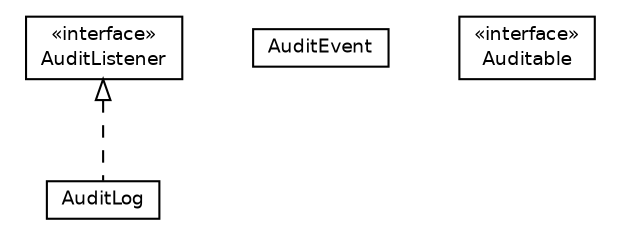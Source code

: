 #!/usr/local/bin/dot
#
# Class diagram 
# Generated by UmlGraph version 4.6 (http://www.spinellis.gr/sw/umlgraph)
#

digraph G {
	edge [fontname="Helvetica",fontsize=10,labelfontname="Helvetica",labelfontsize=10];
	node [fontname="Helvetica",fontsize=10,shape=plaintext];
	// org.apache.maven.archiva.repository.audit.AuditLog
	c5345 [label=<<table border="0" cellborder="1" cellspacing="0" cellpadding="2" port="p" href="./AuditLog.html">
		<tr><td><table border="0" cellspacing="0" cellpadding="1">
			<tr><td> AuditLog </td></tr>
		</table></td></tr>
		</table>>, fontname="Helvetica", fontcolor="black", fontsize=9.0];
	// org.apache.maven.archiva.repository.audit.AuditListener
	c5346 [label=<<table border="0" cellborder="1" cellspacing="0" cellpadding="2" port="p" href="./AuditListener.html">
		<tr><td><table border="0" cellspacing="0" cellpadding="1">
			<tr><td> &laquo;interface&raquo; </td></tr>
			<tr><td> AuditListener </td></tr>
		</table></td></tr>
		</table>>, fontname="Helvetica", fontcolor="black", fontsize=9.0];
	// org.apache.maven.archiva.repository.audit.AuditEvent
	c5347 [label=<<table border="0" cellborder="1" cellspacing="0" cellpadding="2" port="p" href="./AuditEvent.html">
		<tr><td><table border="0" cellspacing="0" cellpadding="1">
			<tr><td> AuditEvent </td></tr>
		</table></td></tr>
		</table>>, fontname="Helvetica", fontcolor="black", fontsize=9.0];
	// org.apache.maven.archiva.repository.audit.Auditable
	c5348 [label=<<table border="0" cellborder="1" cellspacing="0" cellpadding="2" port="p" href="./Auditable.html">
		<tr><td><table border="0" cellspacing="0" cellpadding="1">
			<tr><td> &laquo;interface&raquo; </td></tr>
			<tr><td> Auditable </td></tr>
		</table></td></tr>
		</table>>, fontname="Helvetica", fontcolor="black", fontsize=9.0];
	//org.apache.maven.archiva.repository.audit.AuditLog implements org.apache.maven.archiva.repository.audit.AuditListener
	c5346:p -> c5345:p [dir=back,arrowtail=empty,style=dashed];
}

